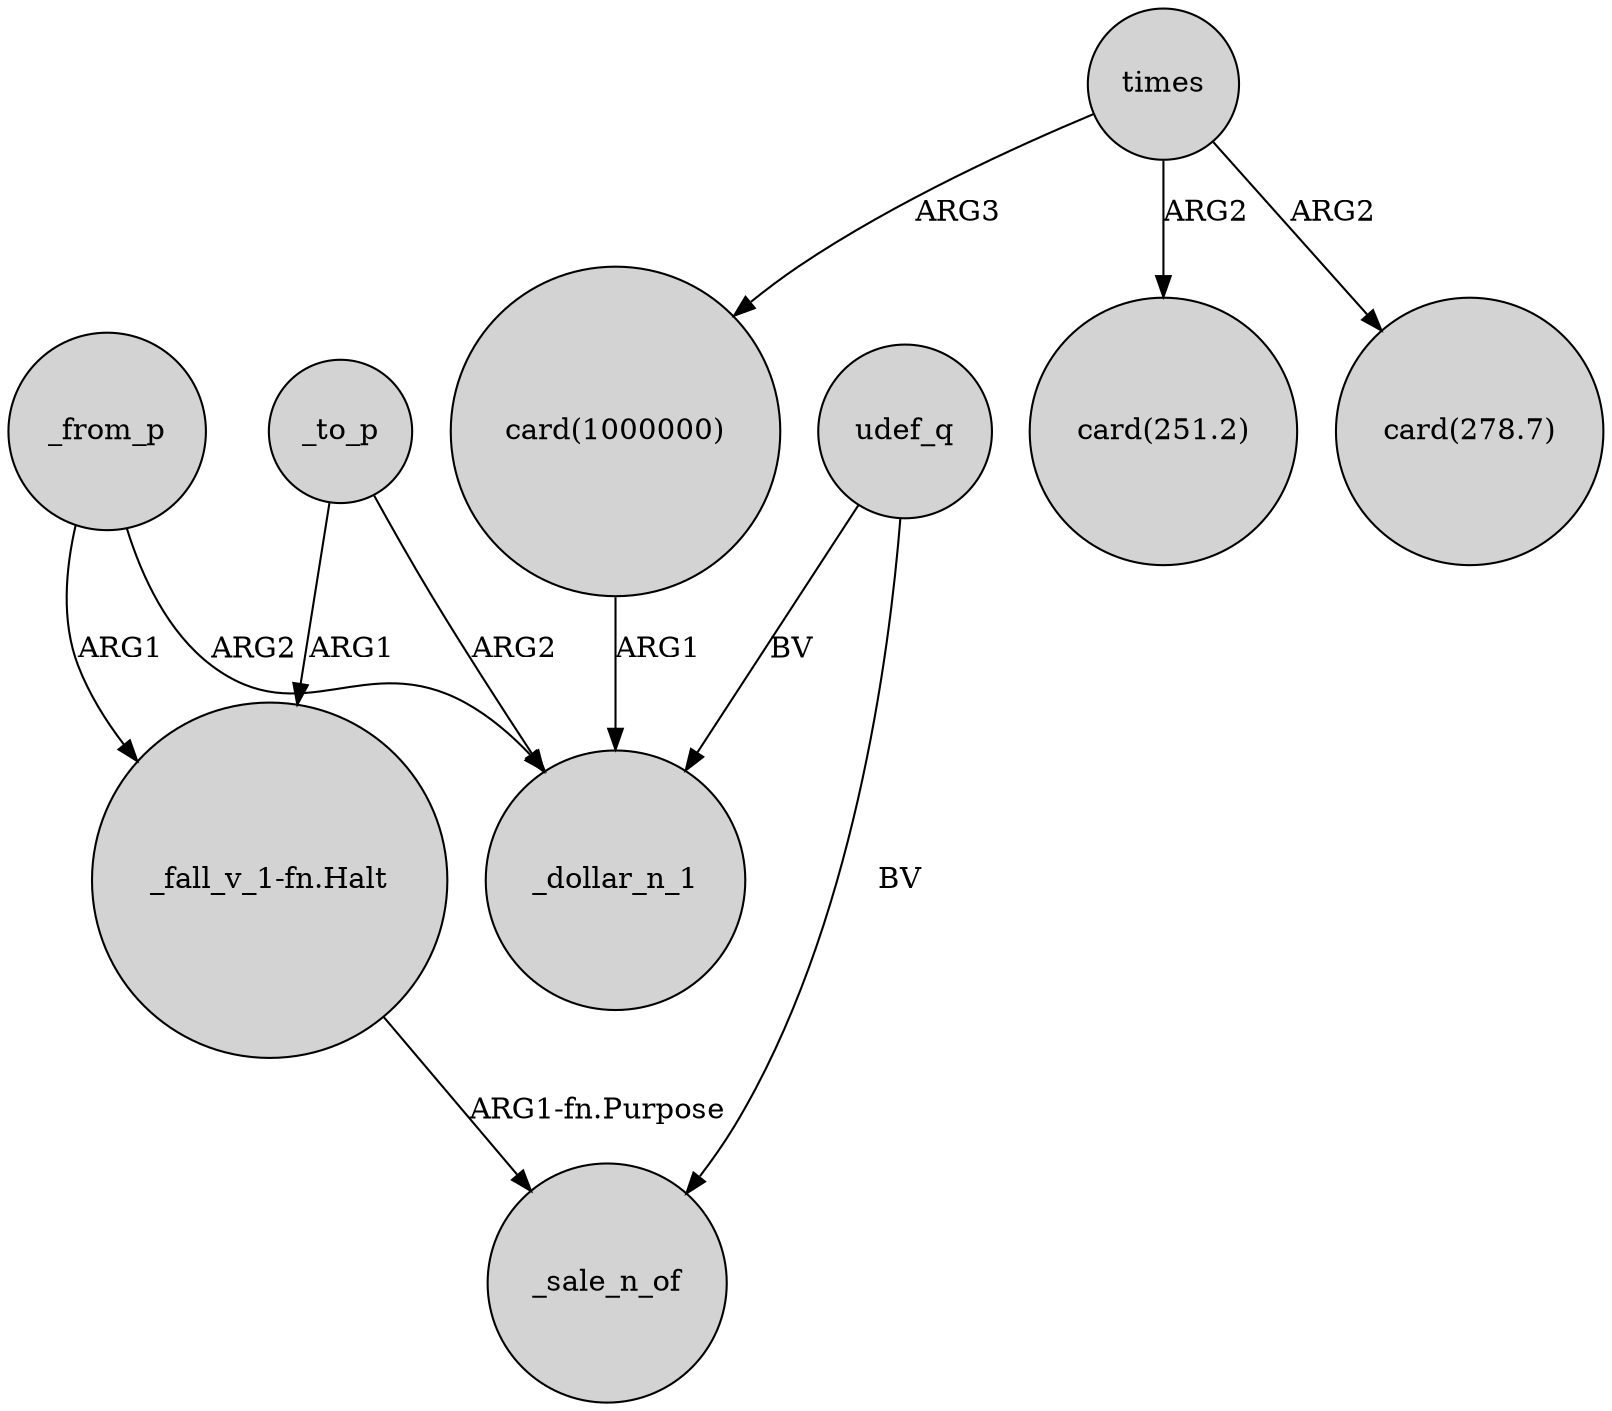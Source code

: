 digraph {
	node [shape=circle style=filled]
	"card(1000000)" -> _dollar_n_1 [label=ARG1]
	_to_p -> _dollar_n_1 [label=ARG2]
	udef_q -> _sale_n_of [label=BV]
	times -> "card(251.2)" [label=ARG2]
	_to_p -> "_fall_v_1-fn.Halt" [label=ARG1]
	_from_p -> "_fall_v_1-fn.Halt" [label=ARG1]
	"_fall_v_1-fn.Halt" -> _sale_n_of [label="ARG1-fn.Purpose"]
	times -> "card(1000000)" [label=ARG3]
	_from_p -> _dollar_n_1 [label=ARG2]
	udef_q -> _dollar_n_1 [label=BV]
	times -> "card(278.7)" [label=ARG2]
}
